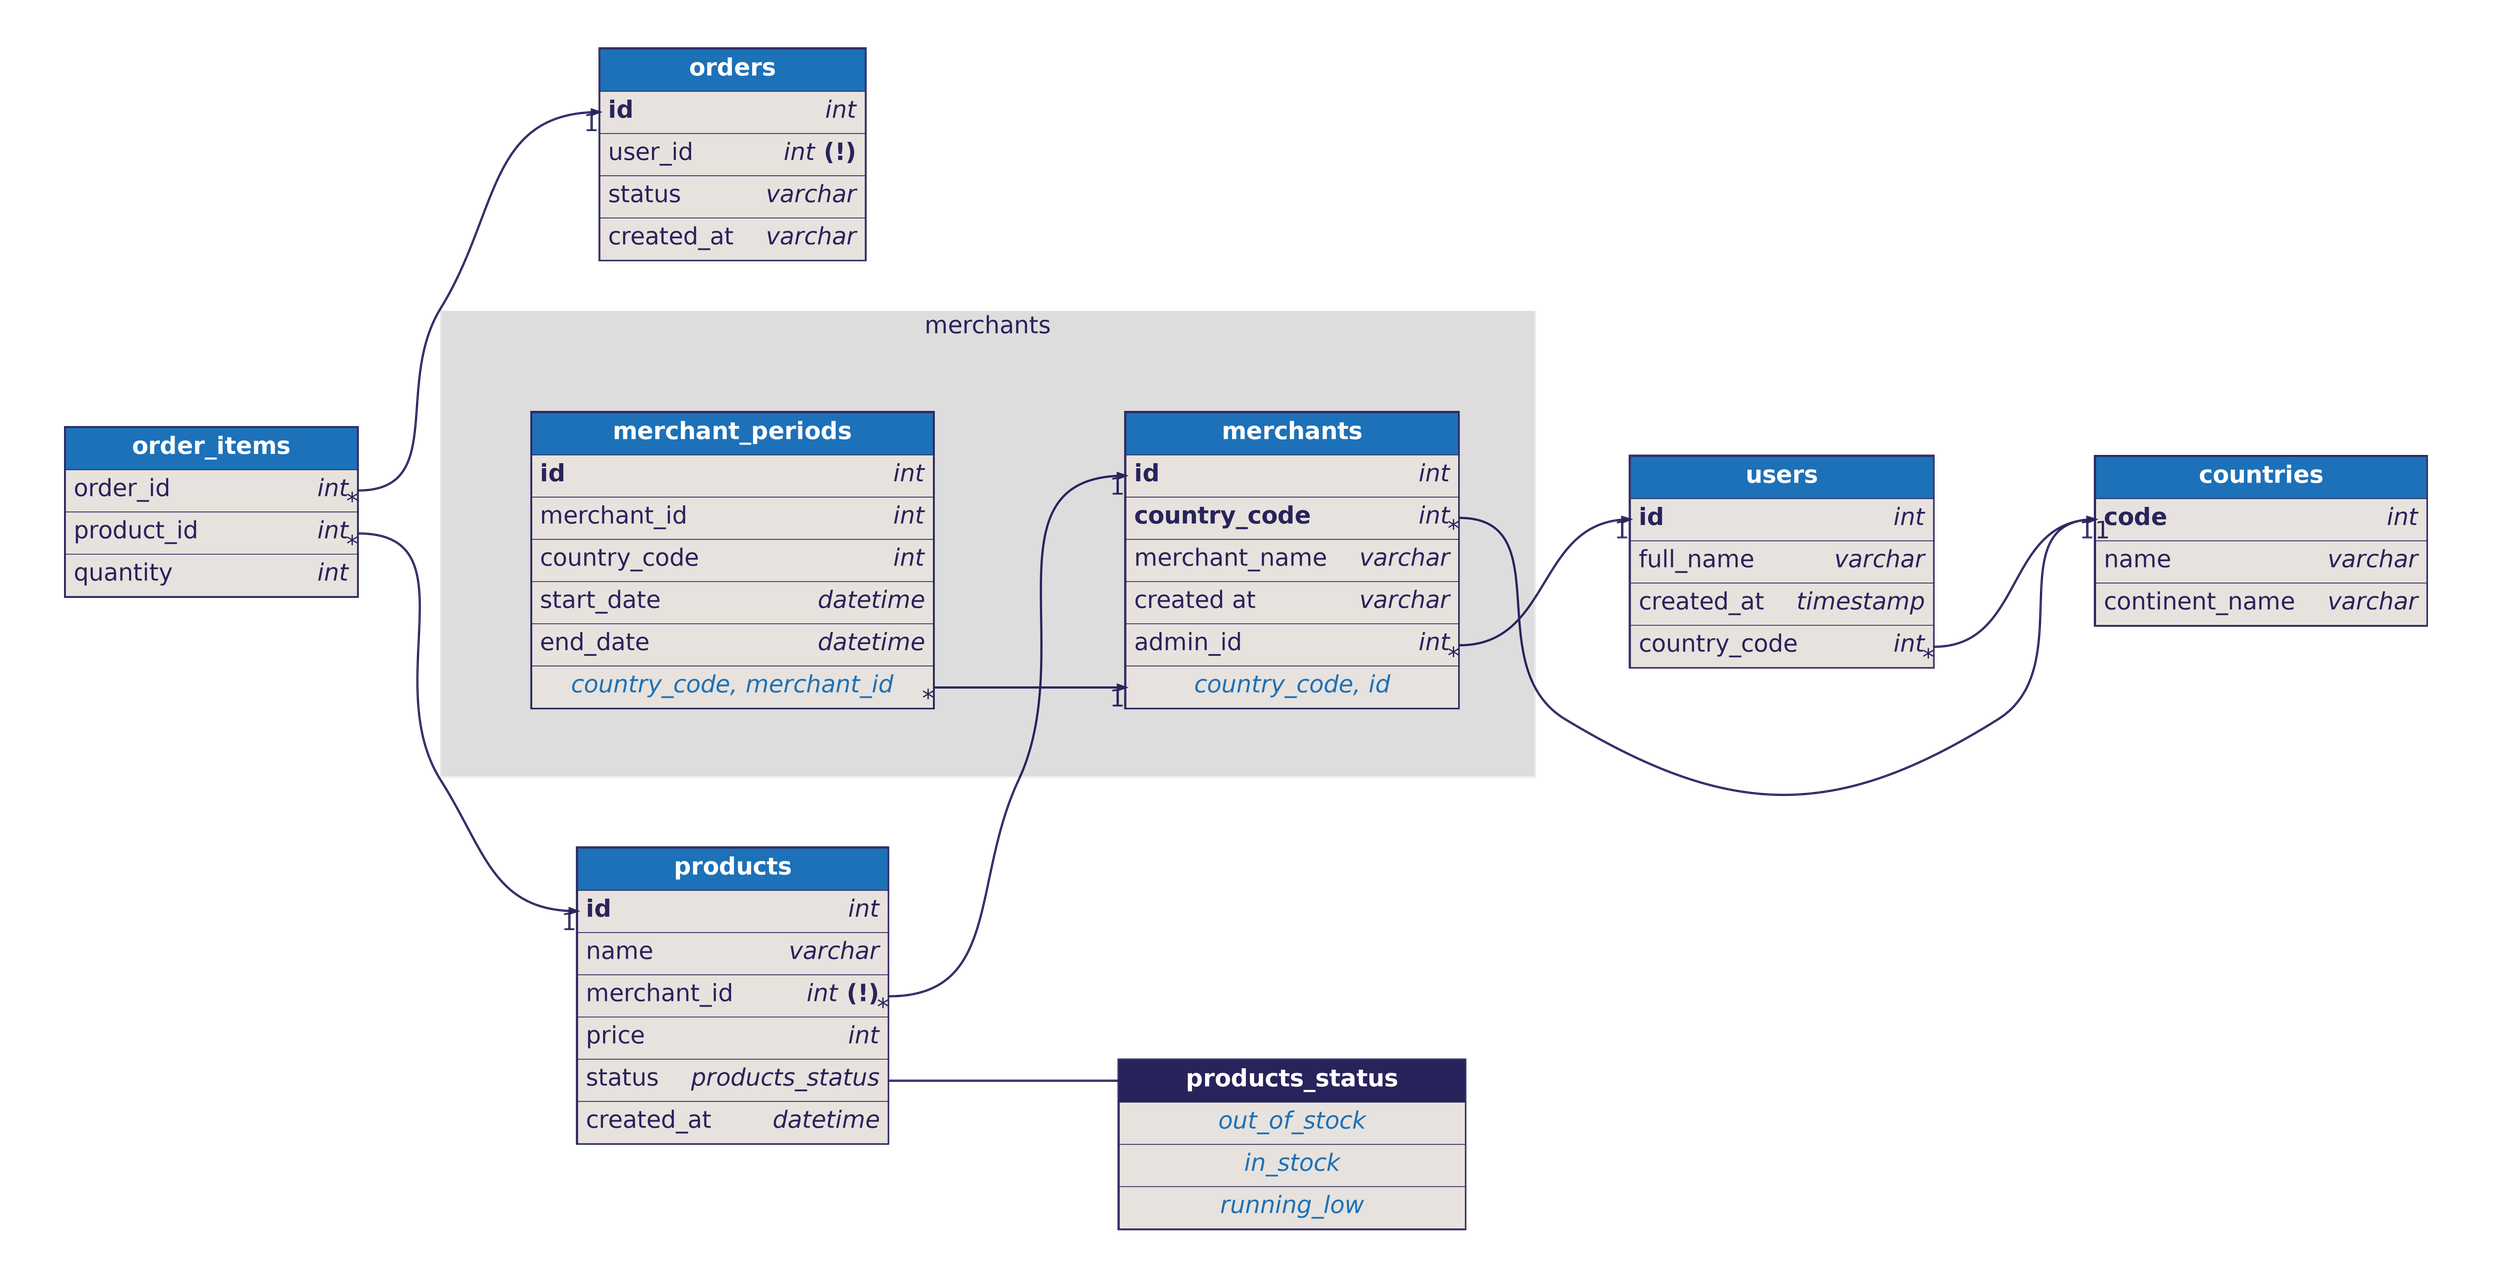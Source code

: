 digraph dbml {
      rankdir=LR;
      graph [fontname="helvetica", fontsize=32, fontcolor="#29235c", bgcolor="transparent"];
      node [penwidth=0, margin=0, fontname="helvetica", fontsize=32, fontcolor="#29235c"];
      edge [fontname="helvetica", fontsize=32, fontcolor="#29235c", color="#29235c"];

      "products_status" [id=products_status;label=<<TABLE BORDER="2" COLOR="#29235c" CELLBORDER="1" CELLSPACING="0" CELLPADDING="10">
    <TR><TD PORT="f0" WIDTH="150" BGCOLOR="#29235c"><font color="#ffffff"><B>       products_status       </B></font></TD></TR>
    <TR><TD PORT="f0" BGCOLOR="#e7e2dd"><font color="#1d71b8"><i>    out_of_stock    </i></font></TD></TR>
<TR><TD PORT="f1" BGCOLOR="#e7e2dd"><font color="#1d71b8"><i>    in_stock    </i></font></TD></TR>
<TR><TD PORT="f2" BGCOLOR="#e7e2dd"><font color="#1d71b8"><i>    running_low    </i></font></TD></TR>
    </TABLE>>];
      
      subgraph cluster_merchants {
      label = "merchants"
      style=filled;
      color="#dddddd";

      "merchants" [id=merchants;label=<<TABLE BORDER="2" COLOR="#29235c" CELLBORDER="1" CELLSPACING="0" CELLPADDING="10" >
      <TR><TD PORT="f0" WIDTH="150" BGCOLOR="#1d71b8"><font color="#ffffff"><B>       merchants       </B></font></TD></TR>
<TR><TD ALIGN="left" PORT="f1" BGCOLOR="#e7e2dd">
      <TABLE CELLPADDING="0" CELLSPACING="0" BORDER="0">
        <TR>
          <TD ALIGN="LEFT"><b>id</b><FONT>    </FONT></TD>
          <TD ALIGN="RIGHT"><font><i>int</i></font></TD>
        </TR>
      </TABLE>
    </TD></TR>
<TR><TD ALIGN="left" PORT="f2" BGCOLOR="#e7e2dd">
      <TABLE CELLPADDING="0" CELLSPACING="0" BORDER="0">
        <TR>
          <TD ALIGN="LEFT"><b>country_code</b><FONT>    </FONT></TD>
          <TD ALIGN="RIGHT"><font><i>int</i></font></TD>
        </TR>
      </TABLE>
    </TD></TR>
<TR><TD ALIGN="left" PORT="f3" BGCOLOR="#e7e2dd">
      <TABLE CELLPADDING="0" CELLSPACING="0" BORDER="0">
        <TR>
          <TD ALIGN="LEFT">merchant_name<FONT>    </FONT></TD>
          <TD ALIGN="RIGHT"><font><i>varchar</i></font></TD>
        </TR>
      </TABLE>
    </TD></TR>
<TR><TD ALIGN="left" PORT="f4" BGCOLOR="#e7e2dd">
      <TABLE CELLPADDING="0" CELLSPACING="0" BORDER="0">
        <TR>
          <TD ALIGN="LEFT">created at<FONT>    </FONT></TD>
          <TD ALIGN="RIGHT"><font><i>varchar</i></font></TD>
        </TR>
      </TABLE>
    </TD></TR>
<TR><TD ALIGN="left" PORT="f5" BGCOLOR="#e7e2dd">
      <TABLE CELLPADDING="0" CELLSPACING="0" BORDER="0">
        <TR>
          <TD ALIGN="LEFT">admin_id<FONT>    </FONT></TD>
          <TD ALIGN="RIGHT"><font><i>int</i></font></TD>
        </TR>
      </TABLE>
    </TD></TR>
<TR><TD PORT="f6" BGCOLOR="#e7e2dd"><font color="#1d71b8"><i>    country_code, id    </i></font></TD></TR>
    </TABLE>>];
"merchant_periods" [id=merchant_periods;label=<<TABLE BORDER="2" COLOR="#29235c" CELLBORDER="1" CELLSPACING="0" CELLPADDING="10" >
      <TR><TD PORT="f0" WIDTH="150" BGCOLOR="#1d71b8"><font color="#ffffff"><B>       merchant_periods       </B></font></TD></TR>
<TR><TD ALIGN="left" PORT="f1" BGCOLOR="#e7e2dd">
      <TABLE CELLPADDING="0" CELLSPACING="0" BORDER="0">
        <TR>
          <TD ALIGN="LEFT"><b>id</b><FONT>    </FONT></TD>
          <TD ALIGN="RIGHT"><font><i>int</i></font></TD>
        </TR>
      </TABLE>
    </TD></TR>
<TR><TD ALIGN="left" PORT="f2" BGCOLOR="#e7e2dd">
      <TABLE CELLPADDING="0" CELLSPACING="0" BORDER="0">
        <TR>
          <TD ALIGN="LEFT">merchant_id<FONT>    </FONT></TD>
          <TD ALIGN="RIGHT"><font><i>int</i></font></TD>
        </TR>
      </TABLE>
    </TD></TR>
<TR><TD ALIGN="left" PORT="f3" BGCOLOR="#e7e2dd">
      <TABLE CELLPADDING="0" CELLSPACING="0" BORDER="0">
        <TR>
          <TD ALIGN="LEFT">country_code<FONT>    </FONT></TD>
          <TD ALIGN="RIGHT"><font><i>int</i></font></TD>
        </TR>
      </TABLE>
    </TD></TR>
<TR><TD ALIGN="left" PORT="f4" BGCOLOR="#e7e2dd">
      <TABLE CELLPADDING="0" CELLSPACING="0" BORDER="0">
        <TR>
          <TD ALIGN="LEFT">start_date<FONT>    </FONT></TD>
          <TD ALIGN="RIGHT"><font><i>datetime</i></font></TD>
        </TR>
      </TABLE>
    </TD></TR>
<TR><TD ALIGN="left" PORT="f5" BGCOLOR="#e7e2dd">
      <TABLE CELLPADDING="0" CELLSPACING="0" BORDER="0">
        <TR>
          <TD ALIGN="LEFT">end_date<FONT>    </FONT></TD>
          <TD ALIGN="RIGHT"><font><i>datetime</i></font></TD>
        </TR>
      </TABLE>
    </TD></TR>
<TR><TD PORT="f6" BGCOLOR="#e7e2dd"><font color="#1d71b8"><i>    country_code, merchant_id    </i></font></TD></TR>
    </TABLE>>];
    }
      "users" [id=users;label=<<TABLE BORDER="2" COLOR="#29235c" CELLBORDER="1" CELLSPACING="0" CELLPADDING="10" >
      <TR><TD PORT="f0" WIDTH="150" BGCOLOR="#1d71b8"><font color="#ffffff"><B>       users       </B></font></TD></TR>
<TR><TD ALIGN="left" PORT="f1" BGCOLOR="#e7e2dd">
      <TABLE CELLPADDING="0" CELLSPACING="0" BORDER="0">
        <TR>
          <TD ALIGN="LEFT"><b>id</b><FONT>    </FONT></TD>
          <TD ALIGN="RIGHT"><font><i>int</i></font></TD>
        </TR>
      </TABLE>
    </TD></TR>
<TR><TD ALIGN="left" PORT="f2" BGCOLOR="#e7e2dd">
      <TABLE CELLPADDING="0" CELLSPACING="0" BORDER="0">
        <TR>
          <TD ALIGN="LEFT">full_name<FONT>    </FONT></TD>
          <TD ALIGN="RIGHT"><font><i>varchar</i></font></TD>
        </TR>
      </TABLE>
    </TD></TR>
<TR><TD ALIGN="left" PORT="f3" BGCOLOR="#e7e2dd">
      <TABLE CELLPADDING="0" CELLSPACING="0" BORDER="0">
        <TR>
          <TD ALIGN="LEFT">created_at<FONT>    </FONT></TD>
          <TD ALIGN="RIGHT"><font><i>timestamp</i></font></TD>
        </TR>
      </TABLE>
    </TD></TR>
<TR><TD ALIGN="left" PORT="f4" BGCOLOR="#e7e2dd">
      <TABLE CELLPADDING="0" CELLSPACING="0" BORDER="0">
        <TR>
          <TD ALIGN="LEFT">country_code<FONT>    </FONT></TD>
          <TD ALIGN="RIGHT"><font><i>int</i></font></TD>
        </TR>
      </TABLE>
    </TD></TR>
    </TABLE>>];
"users" [id=users;label=<<TABLE BORDER="2" COLOR="#29235c" CELLBORDER="1" CELLSPACING="0" CELLPADDING="10" >
      <TR><TD PORT="f0" WIDTH="150" BGCOLOR="#1d71b8"><font color="#ffffff"><B>       users       </B></font></TD></TR>
<TR><TD ALIGN="left" PORT="f1" BGCOLOR="#e7e2dd">
      <TABLE CELLPADDING="0" CELLSPACING="0" BORDER="0">
        <TR>
          <TD ALIGN="LEFT"><b>id</b><FONT>    </FONT></TD>
          <TD ALIGN="RIGHT"><font><i>int</i></font></TD>
        </TR>
      </TABLE>
    </TD></TR>
<TR><TD ALIGN="left" PORT="f2" BGCOLOR="#e7e2dd">
      <TABLE CELLPADDING="0" CELLSPACING="0" BORDER="0">
        <TR>
          <TD ALIGN="LEFT">full_name<FONT>    </FONT></TD>
          <TD ALIGN="RIGHT"><font><i>varchar</i></font></TD>
        </TR>
      </TABLE>
    </TD></TR>
<TR><TD ALIGN="left" PORT="f3" BGCOLOR="#e7e2dd">
      <TABLE CELLPADDING="0" CELLSPACING="0" BORDER="0">
        <TR>
          <TD ALIGN="LEFT">created_at<FONT>    </FONT></TD>
          <TD ALIGN="RIGHT"><font><i>timestamp</i></font></TD>
        </TR>
      </TABLE>
    </TD></TR>
<TR><TD ALIGN="left" PORT="f4" BGCOLOR="#e7e2dd">
      <TABLE CELLPADDING="0" CELLSPACING="0" BORDER="0">
        <TR>
          <TD ALIGN="LEFT">country_code<FONT>    </FONT></TD>
          <TD ALIGN="RIGHT"><font><i>int</i></font></TD>
        </TR>
      </TABLE>
    </TD></TR>
    </TABLE>>];
"countries" [id=countries;label=<<TABLE BORDER="2" COLOR="#29235c" CELLBORDER="1" CELLSPACING="0" CELLPADDING="10" >
      <TR><TD PORT="f0" WIDTH="150" BGCOLOR="#1d71b8"><font color="#ffffff"><B>       countries       </B></font></TD></TR>
<TR><TD ALIGN="left" PORT="f1" BGCOLOR="#e7e2dd">
      <TABLE CELLPADDING="0" CELLSPACING="0" BORDER="0">
        <TR>
          <TD ALIGN="LEFT"><b>code</b><FONT>    </FONT></TD>
          <TD ALIGN="RIGHT"><font><i>int</i></font></TD>
        </TR>
      </TABLE>
    </TD></TR>
<TR><TD ALIGN="left" PORT="f2" BGCOLOR="#e7e2dd">
      <TABLE CELLPADDING="0" CELLSPACING="0" BORDER="0">
        <TR>
          <TD ALIGN="LEFT">name<FONT>    </FONT></TD>
          <TD ALIGN="RIGHT"><font><i>varchar</i></font></TD>
        </TR>
      </TABLE>
    </TD></TR>
<TR><TD ALIGN="left" PORT="f3" BGCOLOR="#e7e2dd">
      <TABLE CELLPADDING="0" CELLSPACING="0" BORDER="0">
        <TR>
          <TD ALIGN="LEFT">continent_name<FONT>    </FONT></TD>
          <TD ALIGN="RIGHT"><font><i>varchar</i></font></TD>
        </TR>
      </TABLE>
    </TD></TR>
    </TABLE>>];
"order_items" [id=order_items;label=<<TABLE BORDER="2" COLOR="#29235c" CELLBORDER="1" CELLSPACING="0" CELLPADDING="10" >
      <TR><TD PORT="f0" WIDTH="150" BGCOLOR="#1d71b8"><font color="#ffffff"><B>       order_items       </B></font></TD></TR>
<TR><TD ALIGN="left" PORT="f1" BGCOLOR="#e7e2dd">
      <TABLE CELLPADDING="0" CELLSPACING="0" BORDER="0">
        <TR>
          <TD ALIGN="LEFT">order_id<FONT>    </FONT></TD>
          <TD ALIGN="RIGHT"><font><i>int</i></font></TD>
        </TR>
      </TABLE>
    </TD></TR>
<TR><TD ALIGN="left" PORT="f2" BGCOLOR="#e7e2dd">
      <TABLE CELLPADDING="0" CELLSPACING="0" BORDER="0">
        <TR>
          <TD ALIGN="LEFT">product_id<FONT>    </FONT></TD>
          <TD ALIGN="RIGHT"><font><i>int</i></font></TD>
        </TR>
      </TABLE>
    </TD></TR>
<TR><TD ALIGN="left" PORT="f3" BGCOLOR="#e7e2dd">
      <TABLE CELLPADDING="0" CELLSPACING="0" BORDER="0">
        <TR>
          <TD ALIGN="LEFT">quantity<FONT>    </FONT></TD>
          <TD ALIGN="RIGHT"><font><i>int</i></font></TD>
        </TR>
      </TABLE>
    </TD></TR>
    </TABLE>>];
"orders" [id=orders;label=<<TABLE BORDER="2" COLOR="#29235c" CELLBORDER="1" CELLSPACING="0" CELLPADDING="10" >
      <TR><TD PORT="f0" WIDTH="150" BGCOLOR="#1d71b8"><font color="#ffffff"><B>       orders       </B></font></TD></TR>
<TR><TD ALIGN="left" PORT="f1" BGCOLOR="#e7e2dd">
      <TABLE CELLPADDING="0" CELLSPACING="0" BORDER="0">
        <TR>
          <TD ALIGN="LEFT"><b>id</b><FONT>    </FONT></TD>
          <TD ALIGN="RIGHT"><font><i>int</i></font></TD>
        </TR>
      </TABLE>
    </TD></TR>
<TR><TD ALIGN="left" PORT="f2" BGCOLOR="#e7e2dd">
      <TABLE CELLPADDING="0" CELLSPACING="0" BORDER="0">
        <TR>
          <TD ALIGN="LEFT">user_id<FONT>    </FONT></TD>
          <TD ALIGN="RIGHT"><font><i>int</i> <b>(!)</b></font></TD>
        </TR>
      </TABLE>
    </TD></TR>
<TR><TD ALIGN="left" PORT="f3" BGCOLOR="#e7e2dd">
      <TABLE CELLPADDING="0" CELLSPACING="0" BORDER="0">
        <TR>
          <TD ALIGN="LEFT">status<FONT>    </FONT></TD>
          <TD ALIGN="RIGHT"><font><i>varchar</i></font></TD>
        </TR>
      </TABLE>
    </TD></TR>
<TR><TD ALIGN="left" PORT="f4" BGCOLOR="#e7e2dd">
      <TABLE CELLPADDING="0" CELLSPACING="0" BORDER="0">
        <TR>
          <TD ALIGN="LEFT">created_at<FONT>    </FONT></TD>
          <TD ALIGN="RIGHT"><font><i>varchar</i></font></TD>
        </TR>
      </TABLE>
    </TD></TR>
    </TABLE>>];
"products" [id=products;label=<<TABLE BORDER="2" COLOR="#29235c" CELLBORDER="1" CELLSPACING="0" CELLPADDING="10" >
      <TR><TD PORT="f0" WIDTH="150" BGCOLOR="#1d71b8"><font color="#ffffff"><B>       products       </B></font></TD></TR>
<TR><TD ALIGN="left" PORT="f1" BGCOLOR="#e7e2dd">
      <TABLE CELLPADDING="0" CELLSPACING="0" BORDER="0">
        <TR>
          <TD ALIGN="LEFT"><b>id</b><FONT>    </FONT></TD>
          <TD ALIGN="RIGHT"><font><i>int</i></font></TD>
        </TR>
      </TABLE>
    </TD></TR>
<TR><TD ALIGN="left" PORT="f2" BGCOLOR="#e7e2dd">
      <TABLE CELLPADDING="0" CELLSPACING="0" BORDER="0">
        <TR>
          <TD ALIGN="LEFT">name<FONT>    </FONT></TD>
          <TD ALIGN="RIGHT"><font><i>varchar</i></font></TD>
        </TR>
      </TABLE>
    </TD></TR>
<TR><TD ALIGN="left" PORT="f3" BGCOLOR="#e7e2dd">
      <TABLE CELLPADDING="0" CELLSPACING="0" BORDER="0">
        <TR>
          <TD ALIGN="LEFT">merchant_id<FONT>    </FONT></TD>
          <TD ALIGN="RIGHT"><font><i>int</i> <b>(!)</b></font></TD>
        </TR>
      </TABLE>
    </TD></TR>
<TR><TD ALIGN="left" PORT="f4" BGCOLOR="#e7e2dd">
      <TABLE CELLPADDING="0" CELLSPACING="0" BORDER="0">
        <TR>
          <TD ALIGN="LEFT">price<FONT>    </FONT></TD>
          <TD ALIGN="RIGHT"><font><i>int</i></font></TD>
        </TR>
      </TABLE>
    </TD></TR>
<TR><TD ALIGN="left" PORT="f5" BGCOLOR="#e7e2dd">
      <TABLE CELLPADDING="0" CELLSPACING="0" BORDER="0">
        <TR>
          <TD ALIGN="LEFT">status<FONT>    </FONT></TD>
          <TD ALIGN="RIGHT"><font><i>products_status</i></font></TD>
        </TR>
      </TABLE>
    </TD></TR>
<TR><TD ALIGN="left" PORT="f6" BGCOLOR="#e7e2dd">
      <TABLE CELLPADDING="0" CELLSPACING="0" BORDER="0">
        <TR>
          <TD ALIGN="LEFT">created_at<FONT>    </FONT></TD>
          <TD ALIGN="RIGHT"><font><i>datetime</i></font></TD>
        </TR>
      </TABLE>
    </TD></TR>
    </TABLE>>];
    
      users:f0 -> countries:f0 [style=invis, weight=100, color=red]
    users:f4:e -> countries:f1:w [penwidth=3, color="#29235c", headlabel="1", taillabel="*", arrowhead="normal", arrowtail="none"]
merchants:f0 -> countries:f0 [style=invis, weight=100, color=red]
    merchants:f2:e -> countries:f1:w [penwidth=3, color="#29235c", headlabel="1", taillabel="*", arrowhead="normal", arrowtail="none"]
order_items:f0 -> products:f0 [style=invis, weight=100, color=red]
    order_items:f2:e -> products:f1:w [penwidth=3, color="#29235c", headlabel="1", taillabel="*", arrowhead="normal", arrowtail="none"]
products:f0 -> merchants:f0 [style=invis, weight=100, color=red]
    products:f3:e -> merchants:f1:w [penwidth=3, color="#29235c", headlabel="1", taillabel="*", arrowhead="normal", arrowtail="none"]
merchant_periods:f0 -> merchants:f0 [style=invis, weight=100, color=red]
    merchant_periods:f6:e -> merchants:f6:w [penwidth=3, color="#29235c", headlabel="1", taillabel="*", arrowhead="normal", arrowtail="none"]
order_items:f0 -> orders:f0 [style=invis, weight=100, color=red]
    order_items:f1:e -> orders:f1:w [penwidth=3, color="#29235c", headlabel="1", taillabel="*", arrowhead="normal", arrowtail="none"]
merchants:f0 -> users:f0 [style=invis, weight=100, color=red]
    merchants:f5:e -> users:f1:w [penwidth=3, color="#29235c", headlabel="1", taillabel="*", arrowhead="normal", arrowtail="none"]
      products:f5:e -> products_status:f0:w [penwidth=3, color="#29235c", arrowhead="none", arrowtail="none"]
    }